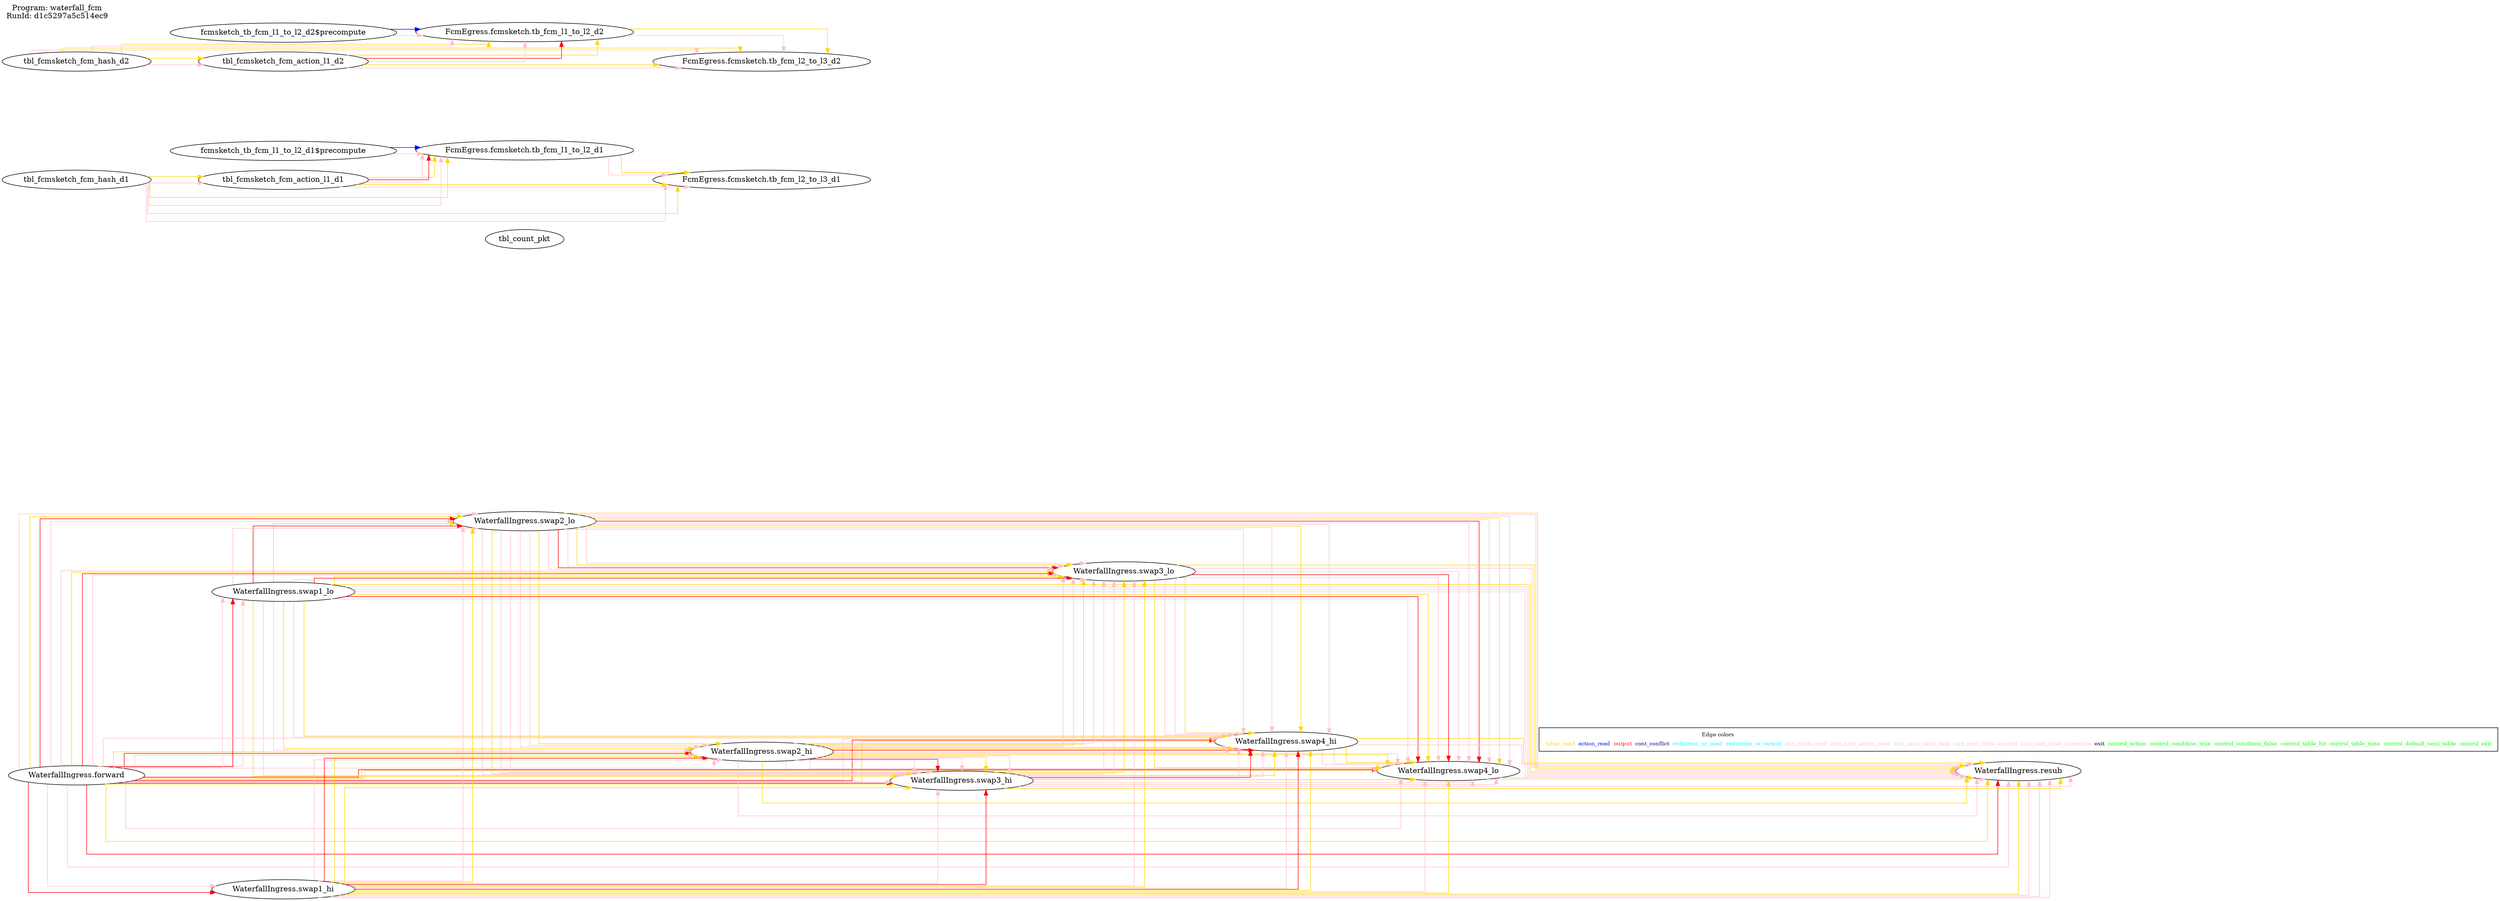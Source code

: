digraph table_deps {
  splines=ortho; rankdir=LR;
  label="Program: waterfall_fcm
RunId: d1c5297a5c514ec9
";
  labelloc=t; labeljust=l;
  { "WaterfallIngress.forward"; "tbl_count_pkt"; "tbl_fcmsketch_fcm_hash_d1"; "tbl_fcmsketch_fcm_hash_d2"; "fcmsketch_tb_fcm_l1_to_l2_d1$precompute"; "fcmsketch_tb_fcm_l1_to_l2_d2$precompute"; }
  { rank = same; "WaterfallIngress.swap2_lo"; "FcmEgress.fcmsketch.tb_fcm_l1_to_l2_d1"; "FcmEgress.fcmsketch.tb_fcm_l1_to_l2_d2"; }
  { rank = same; "WaterfallIngress.swap2_hi"; "FcmEgress.fcmsketch.tb_fcm_l2_to_l3_d1"; "FcmEgress.fcmsketch.tb_fcm_l2_to_l3_d2"; }
  { rank = same; "WaterfallIngress.swap1_lo"; "WaterfallIngress.swap1_hi"; "tbl_fcmsketch_fcm_action_l1_d1"; "tbl_fcmsketch_fcm_action_l1_d2"; }
  { rank = same; "WaterfallIngress.swap4_hi"; }
  { rank = same; "WaterfallIngress.swap4_lo"; }
  { rank = same; "WaterfallIngress.swap3_lo"; }
  { rank = same; "WaterfallIngress.swap3_hi"; }
  { rank = same; "WaterfallIngress.resub"; }
   "WaterfallIngress.forward" -> "WaterfallIngress.swap2_lo" [ label= "",color=pink ];
   "WaterfallIngress.forward" -> "WaterfallIngress.swap2_hi" [ label= "",color=pink ];
   "WaterfallIngress.forward" -> "WaterfallIngress.swap1_lo" [ label= "",color=pink ];
   "WaterfallIngress.forward" -> "WaterfallIngress.swap4_hi" [ label= "",color=pink ];
   "WaterfallIngress.forward" -> "WaterfallIngress.swap4_lo" [ label= "",color=pink ];
   "WaterfallIngress.forward" -> "WaterfallIngress.swap3_lo" [ label= "",color=pink ];
   "WaterfallIngress.swap2_lo" -> "WaterfallIngress.swap4_hi" [ label= "",color=pink ];
   "WaterfallIngress.swap2_lo" -> "WaterfallIngress.swap4_lo" [ label= "",color=pink ];
   "WaterfallIngress.swap2_lo" -> "WaterfallIngress.swap3_hi" [ label= "",color=pink ];
   "WaterfallIngress.swap2_lo" -> "WaterfallIngress.swap3_lo" [ label= "",color=pink ];
   "WaterfallIngress.swap2_hi" -> "WaterfallIngress.swap4_hi" [ label= "",color=pink ];
   "WaterfallIngress.swap2_hi" -> "WaterfallIngress.swap4_lo" [ label= "",color=pink ];
   "WaterfallIngress.swap2_hi" -> "WaterfallIngress.swap3_hi" [ label= "",color=pink ];
   "WaterfallIngress.swap2_hi" -> "WaterfallIngress.swap3_lo" [ label= "",color=pink ];
   "WaterfallIngress.forward" -> "WaterfallIngress.swap1_hi" [ label= "",color=red ];
   "WaterfallIngress.forward" -> "WaterfallIngress.swap1_lo" [ label= "",color=red ];
   "WaterfallIngress.forward" -> "WaterfallIngress.swap2_lo" [ label= "",color=gold ];
   "WaterfallIngress.swap1_hi" -> "WaterfallIngress.swap2_lo" [ label= "",color=gold ];
   "WaterfallIngress.swap1_lo" -> "WaterfallIngress.swap2_lo" [ label= "",color=gold ];
   "WaterfallIngress.forward" -> "WaterfallIngress.swap2_lo" [ label= "",color=red ];
   "WaterfallIngress.swap1_lo" -> "WaterfallIngress.swap2_lo" [ label= "",color=red ];
   "WaterfallIngress.forward" -> "WaterfallIngress.swap2_hi" [ label= "",color=gold ];
   "WaterfallIngress.swap1_hi" -> "WaterfallIngress.swap2_hi" [ label= "",color=gold ];
   "WaterfallIngress.swap1_lo" -> "WaterfallIngress.swap2_hi" [ label= "",color=gold ];
   "WaterfallIngress.swap2_lo" -> "WaterfallIngress.swap2_hi" [ label= "",color=gold ];
   "WaterfallIngress.swap2_lo" -> "WaterfallIngress.swap2_hi" [ label= "",color=pink ];
   "WaterfallIngress.forward" -> "WaterfallIngress.swap2_hi" [ label= "",color=red ];
   "WaterfallIngress.swap1_hi" -> "WaterfallIngress.swap2_hi" [ label= "",color=red ];
   "WaterfallIngress.forward" -> "WaterfallIngress.swap3_hi" [ label= "",color=gold ];
   "WaterfallIngress.swap1_hi" -> "WaterfallIngress.swap3_hi" [ label= "",color=gold ];
   "WaterfallIngress.swap2_hi" -> "WaterfallIngress.swap3_hi" [ label= "",color=gold ];
   "WaterfallIngress.swap1_lo" -> "WaterfallIngress.swap3_hi" [ label= "",color=gold ];
   "WaterfallIngress.swap2_lo" -> "WaterfallIngress.swap3_hi" [ label= "",color=gold ];
   "WaterfallIngress.swap2_lo" -> "WaterfallIngress.swap3_hi" [ label= "",color=pink ];
   "WaterfallIngress.swap2_hi" -> "WaterfallIngress.swap3_hi" [ label= "",color=pink ];
   "WaterfallIngress.forward" -> "WaterfallIngress.swap3_hi" [ label= "",color=red ];
   "WaterfallIngress.swap1_hi" -> "WaterfallIngress.swap3_hi" [ label= "",color=red ];
   "WaterfallIngress.swap2_hi" -> "WaterfallIngress.swap3_hi" [ label= "",color=red ];
   "WaterfallIngress.forward" -> "WaterfallIngress.swap3_lo" [ label= "",color=gold ];
   "WaterfallIngress.swap1_hi" -> "WaterfallIngress.swap3_lo" [ label= "",color=gold ];
   "WaterfallIngress.swap2_hi" -> "WaterfallIngress.swap3_lo" [ label= "",color=gold ];
   "WaterfallIngress.swap3_hi" -> "WaterfallIngress.swap3_lo" [ label= "",color=gold ];
   "WaterfallIngress.swap1_lo" -> "WaterfallIngress.swap3_lo" [ label= "",color=gold ];
   "WaterfallIngress.swap2_lo" -> "WaterfallIngress.swap3_lo" [ label= "",color=gold ];
   "WaterfallIngress.swap2_lo" -> "WaterfallIngress.swap3_lo" [ label= "",color=pink ];
   "WaterfallIngress.swap2_hi" -> "WaterfallIngress.swap3_lo" [ label= "",color=pink ];
   "WaterfallIngress.swap3_hi" -> "WaterfallIngress.swap3_lo" [ label= "",color=pink ];
   "WaterfallIngress.forward" -> "WaterfallIngress.swap3_lo" [ label= "",color=red ];
   "WaterfallIngress.swap1_lo" -> "WaterfallIngress.swap3_lo" [ label= "",color=red ];
   "WaterfallIngress.swap2_lo" -> "WaterfallIngress.swap3_lo" [ label= "",color=red ];
   "WaterfallIngress.forward" -> "WaterfallIngress.swap4_hi" [ label= "",color=gold ];
   "WaterfallIngress.swap1_hi" -> "WaterfallIngress.swap4_hi" [ label= "",color=gold ];
   "WaterfallIngress.swap2_hi" -> "WaterfallIngress.swap4_hi" [ label= "",color=gold ];
   "WaterfallIngress.swap3_hi" -> "WaterfallIngress.swap4_hi" [ label= "",color=gold ];
   "WaterfallIngress.swap1_lo" -> "WaterfallIngress.swap4_hi" [ label= "",color=gold ];
   "WaterfallIngress.swap2_lo" -> "WaterfallIngress.swap4_hi" [ label= "",color=gold ];
   "WaterfallIngress.swap3_lo" -> "WaterfallIngress.swap4_hi" [ label= "",color=gold ];
   "WaterfallIngress.swap2_lo" -> "WaterfallIngress.swap4_hi" [ label= "",color=pink ];
   "WaterfallIngress.swap2_hi" -> "WaterfallIngress.swap4_hi" [ label= "",color=pink ];
   "WaterfallIngress.swap3_hi" -> "WaterfallIngress.swap4_hi" [ label= "",color=pink ];
   "WaterfallIngress.swap3_lo" -> "WaterfallIngress.swap4_hi" [ label= "",color=pink ];
   "WaterfallIngress.forward" -> "WaterfallIngress.swap4_hi" [ label= "",color=red ];
   "WaterfallIngress.swap1_hi" -> "WaterfallIngress.swap4_hi" [ label= "",color=red ];
   "WaterfallIngress.swap2_hi" -> "WaterfallIngress.swap4_hi" [ label= "",color=red ];
   "WaterfallIngress.swap3_hi" -> "WaterfallIngress.swap4_hi" [ label= "",color=red ];
   "WaterfallIngress.forward" -> "WaterfallIngress.swap4_lo" [ label= "",color=gold ];
   "WaterfallIngress.swap1_hi" -> "WaterfallIngress.swap4_lo" [ label= "",color=gold ];
   "WaterfallIngress.swap2_hi" -> "WaterfallIngress.swap4_lo" [ label= "",color=gold ];
   "WaterfallIngress.swap3_hi" -> "WaterfallIngress.swap4_lo" [ label= "",color=gold ];
   "WaterfallIngress.swap4_hi" -> "WaterfallIngress.swap4_lo" [ label= "",color=gold ];
   "WaterfallIngress.swap1_lo" -> "WaterfallIngress.swap4_lo" [ label= "",color=gold ];
   "WaterfallIngress.swap2_lo" -> "WaterfallIngress.swap4_lo" [ label= "",color=gold ];
   "WaterfallIngress.swap3_lo" -> "WaterfallIngress.swap4_lo" [ label= "",color=gold ];
   "WaterfallIngress.swap2_lo" -> "WaterfallIngress.swap4_lo" [ label= "",color=pink ];
   "WaterfallIngress.swap2_hi" -> "WaterfallIngress.swap4_lo" [ label= "",color=pink ];
   "WaterfallIngress.swap3_hi" -> "WaterfallIngress.swap4_lo" [ label= "",color=pink ];
   "WaterfallIngress.swap3_lo" -> "WaterfallIngress.swap4_lo" [ label= "",color=pink ];
   "WaterfallIngress.swap4_hi" -> "WaterfallIngress.swap4_lo" [ label= "",color=pink ];
   "WaterfallIngress.forward" -> "WaterfallIngress.swap4_lo" [ label= "",color=red ];
   "WaterfallIngress.swap1_lo" -> "WaterfallIngress.swap4_lo" [ label= "",color=red ];
   "WaterfallIngress.swap2_lo" -> "WaterfallIngress.swap4_lo" [ label= "",color=red ];
   "WaterfallIngress.swap3_lo" -> "WaterfallIngress.swap4_lo" [ label= "",color=red ];
   "WaterfallIngress.forward" -> "WaterfallIngress.resub" [ label= "",color=gold ];
   "WaterfallIngress.swap1_hi" -> "WaterfallIngress.resub" [ label= "",color=gold ];
   "WaterfallIngress.swap2_hi" -> "WaterfallIngress.resub" [ label= "",color=gold ];
   "WaterfallIngress.swap3_hi" -> "WaterfallIngress.resub" [ label= "",color=gold ];
   "WaterfallIngress.swap4_hi" -> "WaterfallIngress.resub" [ label= "",color=gold ];
   "WaterfallIngress.swap1_lo" -> "WaterfallIngress.resub" [ label= "",color=gold ];
   "WaterfallIngress.swap2_lo" -> "WaterfallIngress.resub" [ label= "",color=gold ];
   "WaterfallIngress.swap3_lo" -> "WaterfallIngress.resub" [ label= "",color=gold ];
   "WaterfallIngress.swap4_lo" -> "WaterfallIngress.resub" [ label= "",color=gold ];
   "WaterfallIngress.forward" -> "WaterfallIngress.resub" [ label= "",color=red ];
   "WaterfallIngress.swap1_hi" -> "WaterfallIngress.resub" [ label= "",color=pink ];
   "WaterfallIngress.swap1_hi" -> "WaterfallIngress.resub" [ label= "",color=pink ];
   "WaterfallIngress.swap1_lo" -> "WaterfallIngress.resub" [ label= "",color=pink ];
   "WaterfallIngress.swap1_lo" -> "WaterfallIngress.resub" [ label= "",color=pink ];
   "tbl_fcmsketch_fcm_hash_d1" -> "tbl_fcmsketch_fcm_action_l1_d1" [ label= "",color=gold ];
   "tbl_fcmsketch_fcm_hash_d2" -> "tbl_fcmsketch_fcm_action_l1_d2" [ label= "",color=gold ];
   "tbl_fcmsketch_fcm_action_l1_d1" -> "FcmEgress.fcmsketch.tb_fcm_l1_to_l2_d1" [ label= "",color=gold ];
   "tbl_fcmsketch_fcm_action_l1_d1" -> "FcmEgress.fcmsketch.tb_fcm_l1_to_l2_d1" [ label= "",color=red ];
   "fcmsketch_tb_fcm_l1_to_l2_d1$precompute" -> "FcmEgress.fcmsketch.tb_fcm_l1_to_l2_d1" [ label= "",color=blue ];
   "tbl_fcmsketch_fcm_hash_d1" -> "FcmEgress.fcmsketch.tb_fcm_l1_to_l2_d1" [ label= "",color=gold ];
   "tbl_fcmsketch_fcm_action_l1_d2" -> "FcmEgress.fcmsketch.tb_fcm_l1_to_l2_d2" [ label= "",color=gold ];
   "tbl_fcmsketch_fcm_action_l1_d2" -> "FcmEgress.fcmsketch.tb_fcm_l1_to_l2_d2" [ label= "",color=red ];
   "fcmsketch_tb_fcm_l1_to_l2_d2$precompute" -> "FcmEgress.fcmsketch.tb_fcm_l1_to_l2_d2" [ label= "",color=blue ];
   "tbl_fcmsketch_fcm_hash_d2" -> "FcmEgress.fcmsketch.tb_fcm_l1_to_l2_d2" [ label= "",color=gold ];
   "FcmEgress.fcmsketch.tb_fcm_l1_to_l2_d1" -> "FcmEgress.fcmsketch.tb_fcm_l2_to_l3_d1" [ label= "",color=gold ];
   "tbl_fcmsketch_fcm_action_l1_d1" -> "FcmEgress.fcmsketch.tb_fcm_l2_to_l3_d1" [ label= "",color=gold ];
   "tbl_fcmsketch_fcm_hash_d1" -> "FcmEgress.fcmsketch.tb_fcm_l2_to_l3_d1" [ label= "",color=gold ];
   "FcmEgress.fcmsketch.tb_fcm_l1_to_l2_d2" -> "FcmEgress.fcmsketch.tb_fcm_l2_to_l3_d2" [ label= "",color=gold ];
   "tbl_fcmsketch_fcm_action_l1_d2" -> "FcmEgress.fcmsketch.tb_fcm_l2_to_l3_d2" [ label= "",color=gold ];
   "tbl_fcmsketch_fcm_hash_d2" -> "FcmEgress.fcmsketch.tb_fcm_l2_to_l3_d2" [ label= "",color=gold ];
   "WaterfallIngress.swap4_lo" -> "WaterfallIngress.resub" [ label= "",color=pink ];
   "WaterfallIngress.swap4_hi" -> "WaterfallIngress.swap4_lo" [ label= "",color=pink ];
   "WaterfallIngress.swap4_hi" -> "WaterfallIngress.resub" [ label= "",color=pink ];
   "WaterfallIngress.swap3_lo" -> "WaterfallIngress.swap4_hi" [ label= "",color=pink ];
   "WaterfallIngress.swap3_lo" -> "WaterfallIngress.swap4_lo" [ label= "",color=pink ];
   "WaterfallIngress.swap3_lo" -> "WaterfallIngress.resub" [ label= "",color=pink ];
   "WaterfallIngress.swap3_hi" -> "WaterfallIngress.swap3_lo" [ label= "",color=pink ];
   "WaterfallIngress.swap3_hi" -> "WaterfallIngress.swap4_hi" [ label= "",color=pink ];
   "WaterfallIngress.swap3_hi" -> "WaterfallIngress.swap4_lo" [ label= "",color=pink ];
   "WaterfallIngress.swap3_hi" -> "WaterfallIngress.resub" [ label= "",color=pink ];
   "WaterfallIngress.swap2_hi" -> "WaterfallIngress.swap4_hi" [ label= "",color=pink ];
   "WaterfallIngress.swap2_hi" -> "WaterfallIngress.swap4_lo" [ label= "",color=pink ];
   "WaterfallIngress.swap2_hi" -> "WaterfallIngress.swap3_hi" [ label= "",color=pink ];
   "WaterfallIngress.swap2_hi" -> "WaterfallIngress.swap3_lo" [ label= "",color=pink ];
   "WaterfallIngress.swap2_hi" -> "WaterfallIngress.resub" [ label= "",color=pink ];
   "WaterfallIngress.swap2_lo" -> "WaterfallIngress.swap4_hi" [ label= "",color=pink ];
   "WaterfallIngress.swap2_lo" -> "WaterfallIngress.swap4_lo" [ label= "",color=pink ];
   "WaterfallIngress.swap2_lo" -> "WaterfallIngress.swap3_hi" [ label= "",color=pink ];
   "WaterfallIngress.swap2_lo" -> "WaterfallIngress.swap3_lo" [ label= "",color=pink ];
   "WaterfallIngress.swap2_lo" -> "WaterfallIngress.swap2_hi" [ label= "",color=pink ];
   "WaterfallIngress.swap2_lo" -> "WaterfallIngress.resub" [ label= "",color=pink ];
   "FcmEgress.fcmsketch.tb_fcm_l1_to_l2_d1" -> "FcmEgress.fcmsketch.tb_fcm_l2_to_l3_d1" [ label= "",color=pink ];
   "FcmEgress.fcmsketch.tb_fcm_l1_to_l2_d2" -> "FcmEgress.fcmsketch.tb_fcm_l2_to_l3_d2" [ label= "",color=pink ];
   "WaterfallIngress.swap1_lo" -> "WaterfallIngress.swap2_lo" [ label= "",color=pink ];
   "WaterfallIngress.swap1_lo" -> "WaterfallIngress.swap2_hi" [ label= "",color=pink ];
   "WaterfallIngress.swap1_lo" -> "WaterfallIngress.swap3_hi" [ label= "",color=pink ];
   "WaterfallIngress.swap1_lo" -> "WaterfallIngress.swap3_lo" [ label= "",color=pink ];
   "WaterfallIngress.swap1_lo" -> "WaterfallIngress.swap4_hi" [ label= "",color=pink ];
   "WaterfallIngress.swap1_lo" -> "WaterfallIngress.swap4_lo" [ label= "",color=pink ];
   "WaterfallIngress.swap1_lo" -> "WaterfallIngress.resub" [ label= "",color=pink ];
   "WaterfallIngress.swap1_hi" -> "WaterfallIngress.swap2_lo" [ label= "",color=pink ];
   "WaterfallIngress.swap1_hi" -> "WaterfallIngress.swap2_hi" [ label= "",color=pink ];
   "WaterfallIngress.swap1_hi" -> "WaterfallIngress.swap3_hi" [ label= "",color=pink ];
   "WaterfallIngress.swap1_hi" -> "WaterfallIngress.swap3_lo" [ label= "",color=pink ];
   "WaterfallIngress.swap1_hi" -> "WaterfallIngress.swap4_hi" [ label= "",color=pink ];
   "WaterfallIngress.swap1_hi" -> "WaterfallIngress.swap4_lo" [ label= "",color=pink ];
   "WaterfallIngress.swap1_hi" -> "WaterfallIngress.resub" [ label= "",color=pink ];
   "tbl_fcmsketch_fcm_action_l1_d1" -> "FcmEgress.fcmsketch.tb_fcm_l1_to_l2_d1" [ label= "",color=pink ];
   "tbl_fcmsketch_fcm_action_l1_d1" -> "FcmEgress.fcmsketch.tb_fcm_l2_to_l3_d1" [ label= "",color=pink ];
   "tbl_fcmsketch_fcm_action_l1_d2" -> "FcmEgress.fcmsketch.tb_fcm_l1_to_l2_d2" [ label= "",color=pink ];
   "tbl_fcmsketch_fcm_action_l1_d2" -> "FcmEgress.fcmsketch.tb_fcm_l2_to_l3_d2" [ label= "",color=pink ];
   "WaterfallIngress.forward" -> "WaterfallIngress.swap2_lo" [ label= "",color=pink ];
   "WaterfallIngress.forward" -> "WaterfallIngress.swap2_hi" [ label= "",color=pink ];
   "WaterfallIngress.forward" -> "WaterfallIngress.swap1_lo" [ label= "",color=pink ];
   "WaterfallIngress.forward" -> "WaterfallIngress.swap4_hi" [ label= "",color=pink ];
   "WaterfallIngress.forward" -> "WaterfallIngress.swap4_lo" [ label= "",color=pink ];
   "WaterfallIngress.forward" -> "WaterfallIngress.swap3_lo" [ label= "",color=pink ];
   "WaterfallIngress.forward" -> "WaterfallIngress.swap1_hi" [ label= "",color=pink ];
   "WaterfallIngress.forward" -> "WaterfallIngress.swap3_hi" [ label= "",color=pink ];
   "WaterfallIngress.forward" -> "WaterfallIngress.resub" [ label= "",color=pink ];
   "tbl_fcmsketch_fcm_hash_d1" -> "tbl_fcmsketch_fcm_action_l1_d1" [ label= "",color=pink ];
   "tbl_fcmsketch_fcm_hash_d1" -> "FcmEgress.fcmsketch.tb_fcm_l1_to_l2_d1" [ label= "",color=pink ];
   "tbl_fcmsketch_fcm_hash_d1" -> "FcmEgress.fcmsketch.tb_fcm_l2_to_l3_d1" [ label= "",color=pink ];
   "tbl_fcmsketch_fcm_hash_d2" -> "tbl_fcmsketch_fcm_action_l1_d2" [ label= "",color=pink ];
   "tbl_fcmsketch_fcm_hash_d2" -> "FcmEgress.fcmsketch.tb_fcm_l1_to_l2_d2" [ label= "",color=pink ];
   "tbl_fcmsketch_fcm_hash_d2" -> "FcmEgress.fcmsketch.tb_fcm_l2_to_l3_d2" [ label= "",color=pink ];
   "fcmsketch_tb_fcm_l1_to_l2_d1$precompute" -> "FcmEgress.fcmsketch.tb_fcm_l1_to_l2_d1" [ label= "",color=pink ];
   "fcmsketch_tb_fcm_l1_to_l2_d2$precompute" -> "FcmEgress.fcmsketch.tb_fcm_l1_to_l2_d2" [ label= "",color=pink ];
  { rank=max;
    subgraph cluster_legend { node [ shape=record; fontsize=10];
      empty [label=<<table border="0" cellborder="0"><tr><td colspan="8">Edge colors</td></tr><tr><td><font color="gold">ixbar_read</font></td><td><font color="blue">action_read</font></td><td><font color="red">output</font></td><td><font color="navy">cont_conflict</font></td><td><font color="cyan">reduction_or_read</font></td><td><font color="cyan">reduction_or_output</font></td><td><font color="pink">anti_table_read</font></td><td><font color="pink">anti_next_action_read</font></td><td><font color="pink">anti_next_table_data</font></td><td><font color="pink">anti_next_table_control</font></td><td><font color="pink">anti_next_table_metadata</font></td><td><font color="black">exit</font></td><td><font color="green">control_action</font></td><td><font color="green">control_condition_true</font></td><td><font color="green">control_condition_false</font></td><td><font color="green">control_table_hit</font></td><td><font color="green">control_table_miss</font></td><td><font color="green">control_default_next_table</font></td><td><font color="green">control_exit</font></td></tr></table>>;]
    }
  }
}
